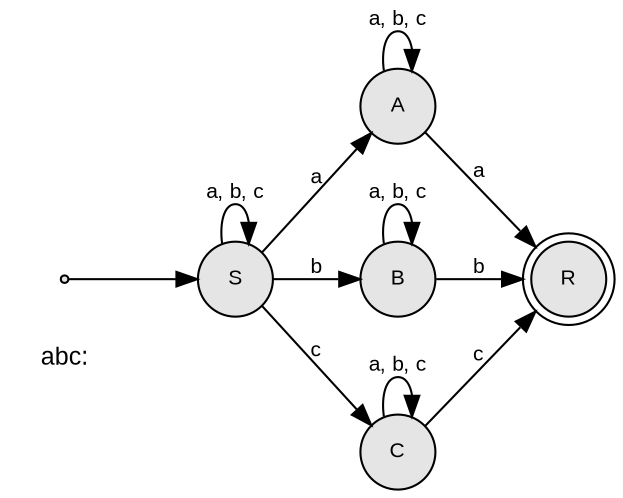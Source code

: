 digraph finite_state_machine {

  rankdir = LR;

  node [fontname = Arial fontsize = 10 style = filled fillcolor = gray90]
  "abc:" [shape = none style = "" fontsize = 12];
  node [shape = point]; START; // shape for START node
  node [shape = circle peripheries = 2] "R"; // shape for final nodes
  node [shape = circle peripheries = 1];  // shape for non-final nodes
  START -> "S";

  "S" -> "A" [label = "a" fontname = Arial fontsize = 10]; 
  "S" -> "B" [label = "b" fontname = Arial fontsize = 10]; 
  "S" -> "C" [label = "c" fontname = Arial fontsize = 10]; 
  "S" -> "S" [label = "a, b, c" fontname = Arial fontsize = 10]; 
  "A" -> "A" [label = "a, b, c" fontname = Arial fontsize = 10]; 
  "A" -> "R" [label = "a" fontname = Arial fontsize = 10]; 
  "B" -> "B" [label = "a, b, c" fontname = Arial fontsize = 10]; 
  "B" -> "R" [label = "b" fontname = Arial fontsize = 10]; 
  "C" -> "C" [label = "a, b, c" fontname = Arial fontsize = 10]; 
  "C" -> "R" [label = "c" fontname = Arial fontsize = 10]; 

}
